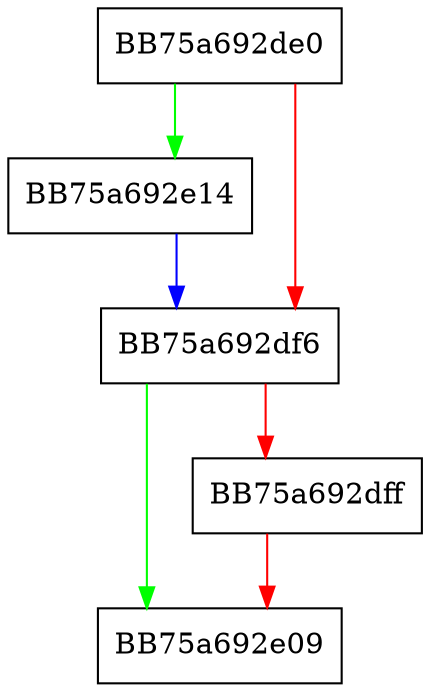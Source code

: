 digraph deinit {
  node [shape="box"];
  graph [splines=ortho];
  BB75a692de0 -> BB75a692e14 [color="green"];
  BB75a692de0 -> BB75a692df6 [color="red"];
  BB75a692df6 -> BB75a692e09 [color="green"];
  BB75a692df6 -> BB75a692dff [color="red"];
  BB75a692dff -> BB75a692e09 [color="red"];
  BB75a692e14 -> BB75a692df6 [color="blue"];
}